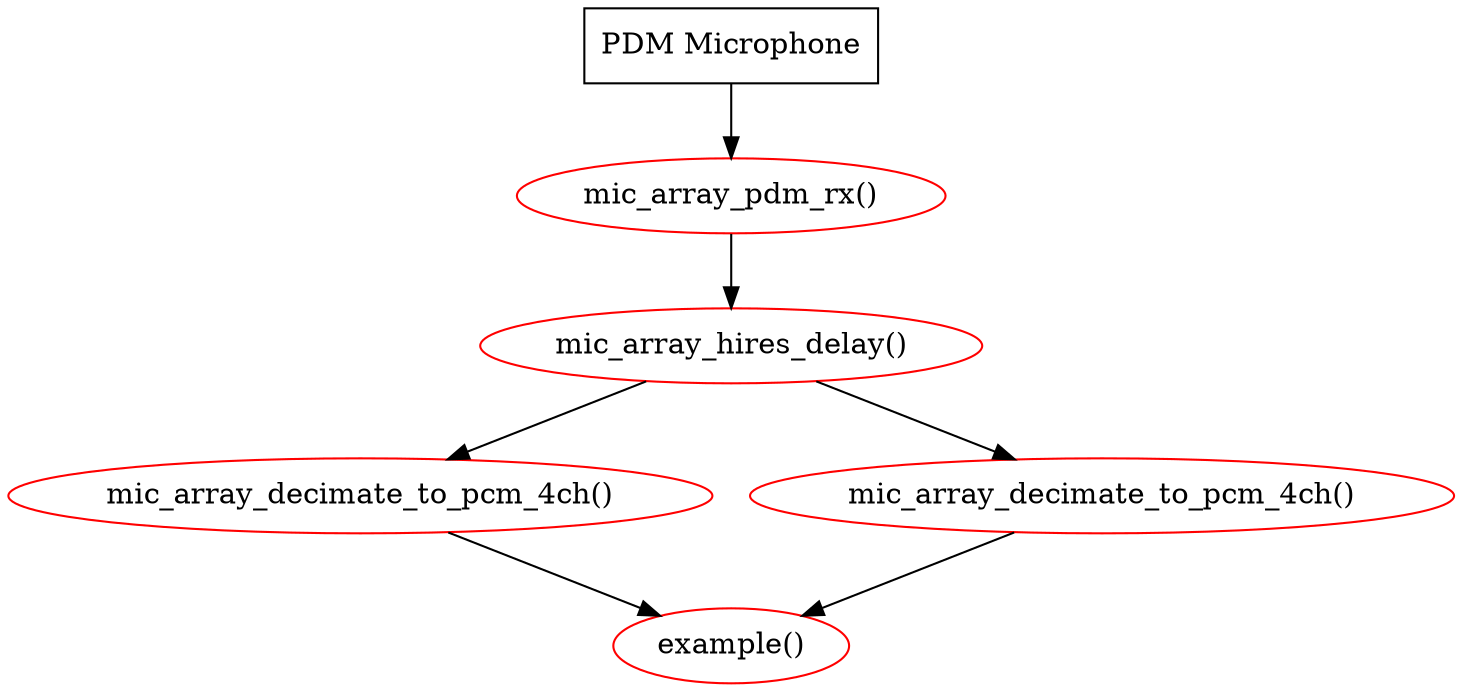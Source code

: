 digraph g {
	
	mic_array_pdm_rx [label="mic_array_pdm_rx()", color=red]; 
	mic_array_hires_delay [label="mic_array_hires_delay()", color=red]; 
	mic_array_decimate_to_pcm_4ch1 [label="mic_array_decimate_to_pcm_4ch()", color=red]; 
	mic_array_decimate_to_pcm_4ch0 [label="mic_array_decimate_to_pcm_4ch()", color=red]; 
	example [label="example()", color=red]; 
  
	pdm_mic  [label="PDM Microphone", shape=box]; 

	pdm_mic -> mic_array_pdm_rx;
	
	mic_array_pdm_rx -> mic_array_hires_delay;
	mic_array_hires_delay -> mic_array_decimate_to_pcm_4ch0;
	mic_array_hires_delay -> mic_array_decimate_to_pcm_4ch1;

	mic_array_decimate_to_pcm_4ch0 -> example;
	mic_array_decimate_to_pcm_4ch1 -> example;
}